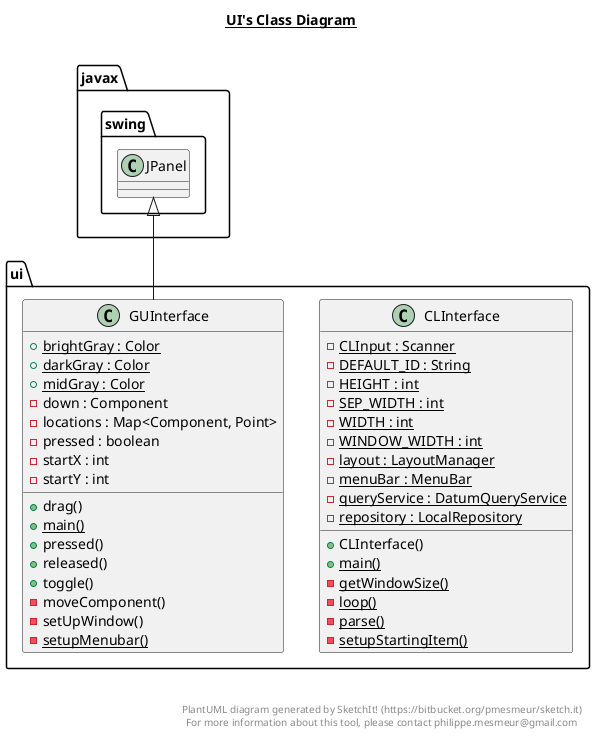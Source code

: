 @startuml

title __UI's Class Diagram__\n

  namespace ui {
    class ui.CLInterface {
        {static} - CLInput : Scanner
        {static} - DEFAULT_ID : String
        {static} - HEIGHT : int
        {static} - SEP_WIDTH : int
        {static} - WIDTH : int
        {static} - WINDOW_WIDTH : int
        {static} - layout : LayoutManager
        {static} - menuBar : MenuBar
        {static} - queryService : DatumQueryService
        {static} - repository : LocalRepository
        + CLInterface()
        {static} + main()
        {static} - getWindowSize()
        {static} - loop()
        {static} - parse()
        {static} - setupStartingItem()
    }
  }
  

  namespace ui {
    class ui.GUInterface {
        {static} + brightGray : Color
        {static} + darkGray : Color
        {static} + midGray : Color
        - down : Component
        - locations : Map<Component, Point>
        - pressed : boolean
        - startX : int
        - startY : int
        + drag()
        {static} + main()
        + pressed()
        + released()
        + toggle()
        - moveComponent()
        - setUpWindow()
        {static} - setupMenubar()
    }
  }
  

  ui.GUInterface -up-|> javax.swing.JPanel


right footer


PlantUML diagram generated by SketchIt! (https://bitbucket.org/pmesmeur/sketch.it)
For more information about this tool, please contact philippe.mesmeur@gmail.com
endfooter

@enduml

